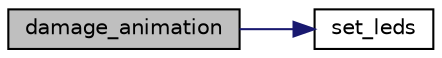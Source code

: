 digraph "damage_animation"
{
 // LATEX_PDF_SIZE
  edge [fontname="Helvetica",fontsize="10",labelfontname="Helvetica",labelfontsize="10"];
  node [fontname="Helvetica",fontsize="10",shape=record];
  rankdir="LR";
  Node1 [label="damage_animation",height=0.2,width=0.4,color="black", fillcolor="grey75", style="filled", fontcolor="black",tooltip="function that make animation when robot has damage"];
  Node1 -> Node2 [color="midnightblue",fontsize="10",style="solid",fontname="Helvetica"];
  Node2 [label="set_leds",height=0.2,width=0.4,color="black", fillcolor="white", style="filled",URL="$model_8c.html#adf91428d3c07a9e825283b794ead7f4c",tooltip="function that set color for 4 robot leds"];
}
